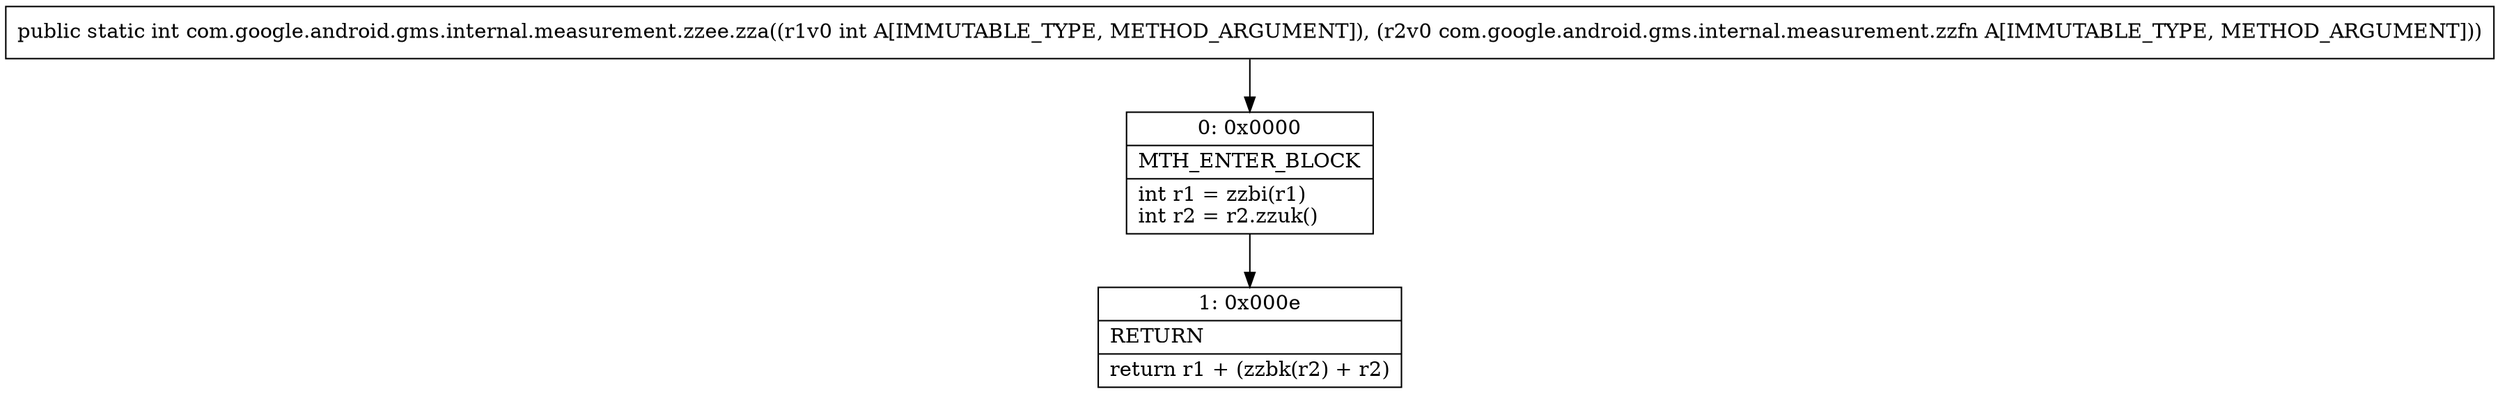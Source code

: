 digraph "CFG forcom.google.android.gms.internal.measurement.zzee.zza(ILcom\/google\/android\/gms\/internal\/measurement\/zzfn;)I" {
Node_0 [shape=record,label="{0\:\ 0x0000|MTH_ENTER_BLOCK\l|int r1 = zzbi(r1)\lint r2 = r2.zzuk()\l}"];
Node_1 [shape=record,label="{1\:\ 0x000e|RETURN\l|return r1 + (zzbk(r2) + r2)\l}"];
MethodNode[shape=record,label="{public static int com.google.android.gms.internal.measurement.zzee.zza((r1v0 int A[IMMUTABLE_TYPE, METHOD_ARGUMENT]), (r2v0 com.google.android.gms.internal.measurement.zzfn A[IMMUTABLE_TYPE, METHOD_ARGUMENT])) }"];
MethodNode -> Node_0;
Node_0 -> Node_1;
}

